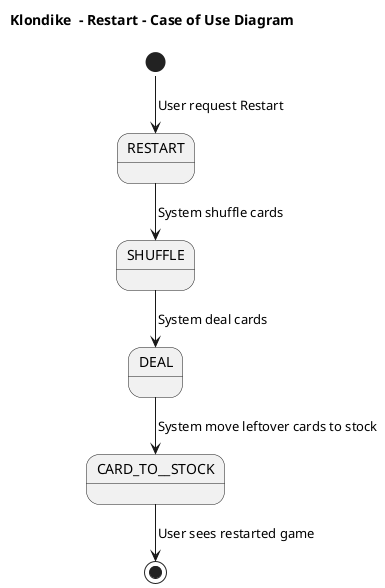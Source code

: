 @startuml DetailActivityDiagram
title Klondike  - Restart - Case of Use Diagram 
!pragma layout smetana

state RESTART
state SHUFFLE
state CARD_TO__STOCK
state DEAL

[*] --> RESTART : User request Restart
RESTART --> SHUFFLE: System shuffle cards
SHUFFLE --> DEAL: System deal cards
DEAL--> CARD_TO__STOCK: System move leftover cards to stock
CARD_TO__STOCK  -->[*]: User sees restarted game
@enduml
